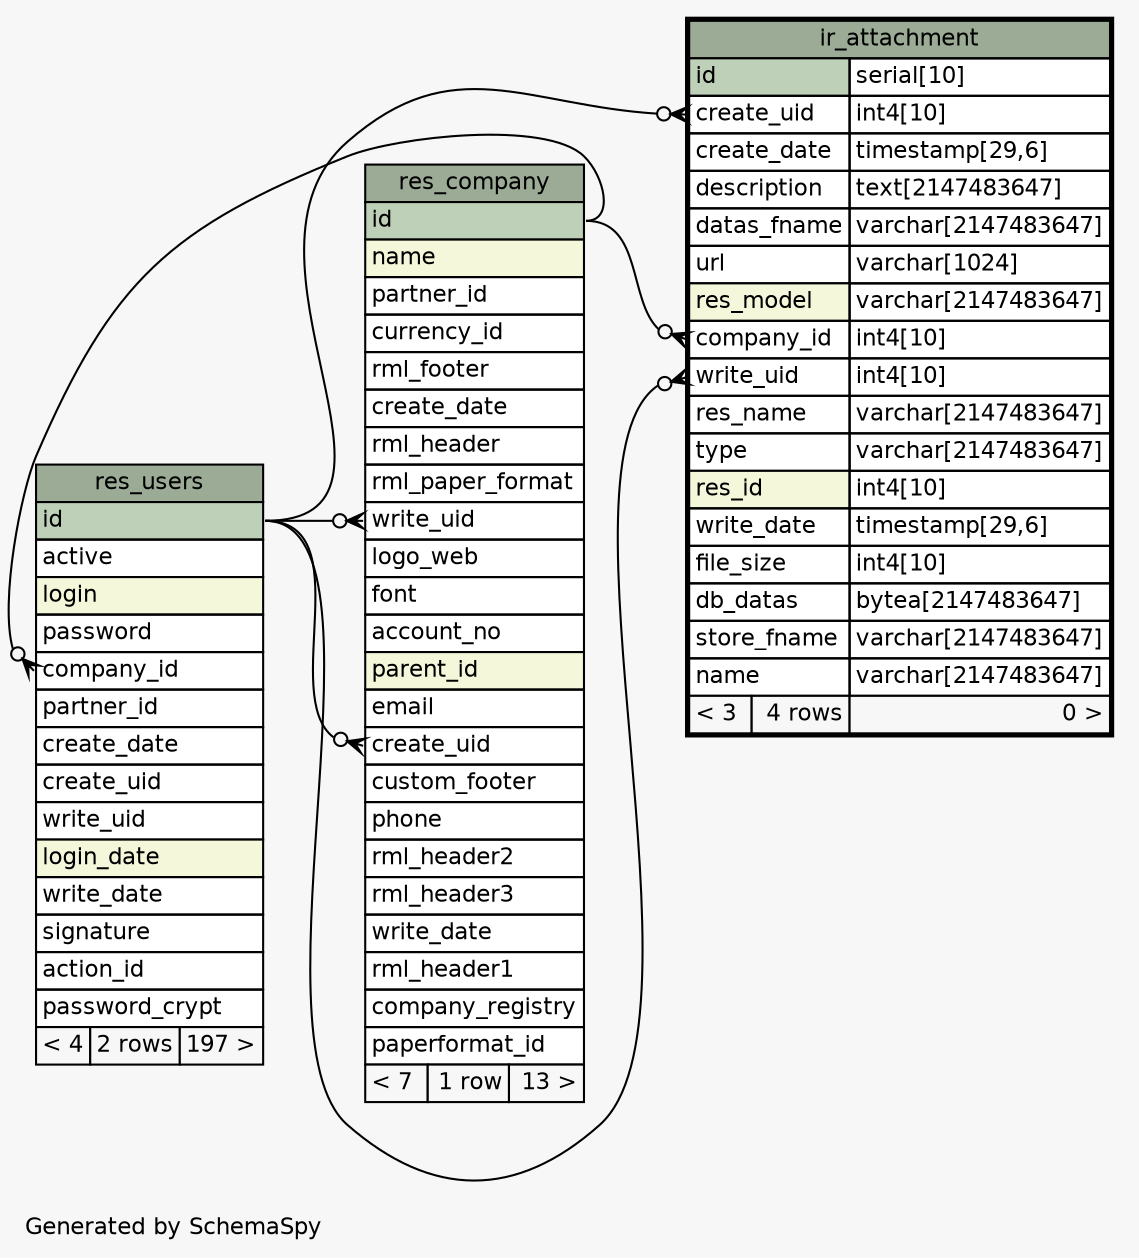 // dot 2.36.0 on Linux 3.13.0-68-generic
// SchemaSpy rev 590
digraph "oneDegreeRelationshipsDiagram" {
  graph [
    rankdir="RL"
    bgcolor="#f7f7f7"
    label="\nGenerated by SchemaSpy"
    labeljust="l"
    nodesep="0.18"
    ranksep="0.46"
    fontname="Helvetica"
    fontsize="11"
  ];
  node [
    fontname="Helvetica"
    fontsize="11"
    shape="plaintext"
  ];
  edge [
    arrowsize="0.8"
  ];
  "ir_attachment":"company_id":w -> "res_company":"id":e [arrowhead=none dir=back arrowtail=crowodot];
  "ir_attachment":"create_uid":w -> "res_users":"id":e [arrowhead=none dir=back arrowtail=crowodot];
  "ir_attachment":"write_uid":w -> "res_users":"id":e [arrowhead=none dir=back arrowtail=crowodot];
  "res_company":"create_uid":w -> "res_users":"id":e [arrowhead=none dir=back arrowtail=crowodot];
  "res_company":"write_uid":w -> "res_users":"id":e [arrowhead=none dir=back arrowtail=crowodot];
  "res_users":"company_id":w -> "res_company":"id":e [arrowhead=none dir=back arrowtail=crowodot];
  "ir_attachment" [
    label=<
    <TABLE BORDER="2" CELLBORDER="1" CELLSPACING="0" BGCOLOR="#ffffff">
      <TR><TD COLSPAN="3" BGCOLOR="#9bab96" ALIGN="CENTER">ir_attachment</TD></TR>
      <TR><TD PORT="id" COLSPAN="2" BGCOLOR="#bed1b8" ALIGN="LEFT">id</TD><TD PORT="id.type" ALIGN="LEFT">serial[10]</TD></TR>
      <TR><TD PORT="create_uid" COLSPAN="2" ALIGN="LEFT">create_uid</TD><TD PORT="create_uid.type" ALIGN="LEFT">int4[10]</TD></TR>
      <TR><TD PORT="create_date" COLSPAN="2" ALIGN="LEFT">create_date</TD><TD PORT="create_date.type" ALIGN="LEFT">timestamp[29,6]</TD></TR>
      <TR><TD PORT="description" COLSPAN="2" ALIGN="LEFT">description</TD><TD PORT="description.type" ALIGN="LEFT">text[2147483647]</TD></TR>
      <TR><TD PORT="datas_fname" COLSPAN="2" ALIGN="LEFT">datas_fname</TD><TD PORT="datas_fname.type" ALIGN="LEFT">varchar[2147483647]</TD></TR>
      <TR><TD PORT="url" COLSPAN="2" ALIGN="LEFT">url</TD><TD PORT="url.type" ALIGN="LEFT">varchar[1024]</TD></TR>
      <TR><TD PORT="res_model" COLSPAN="2" BGCOLOR="#f4f7da" ALIGN="LEFT">res_model</TD><TD PORT="res_model.type" ALIGN="LEFT">varchar[2147483647]</TD></TR>
      <TR><TD PORT="company_id" COLSPAN="2" ALIGN="LEFT">company_id</TD><TD PORT="company_id.type" ALIGN="LEFT">int4[10]</TD></TR>
      <TR><TD PORT="write_uid" COLSPAN="2" ALIGN="LEFT">write_uid</TD><TD PORT="write_uid.type" ALIGN="LEFT">int4[10]</TD></TR>
      <TR><TD PORT="res_name" COLSPAN="2" ALIGN="LEFT">res_name</TD><TD PORT="res_name.type" ALIGN="LEFT">varchar[2147483647]</TD></TR>
      <TR><TD PORT="type" COLSPAN="2" ALIGN="LEFT">type</TD><TD PORT="type.type" ALIGN="LEFT">varchar[2147483647]</TD></TR>
      <TR><TD PORT="res_id" COLSPAN="2" BGCOLOR="#f4f7da" ALIGN="LEFT">res_id</TD><TD PORT="res_id.type" ALIGN="LEFT">int4[10]</TD></TR>
      <TR><TD PORT="write_date" COLSPAN="2" ALIGN="LEFT">write_date</TD><TD PORT="write_date.type" ALIGN="LEFT">timestamp[29,6]</TD></TR>
      <TR><TD PORT="file_size" COLSPAN="2" ALIGN="LEFT">file_size</TD><TD PORT="file_size.type" ALIGN="LEFT">int4[10]</TD></TR>
      <TR><TD PORT="db_datas" COLSPAN="2" ALIGN="LEFT">db_datas</TD><TD PORT="db_datas.type" ALIGN="LEFT">bytea[2147483647]</TD></TR>
      <TR><TD PORT="store_fname" COLSPAN="2" ALIGN="LEFT">store_fname</TD><TD PORT="store_fname.type" ALIGN="LEFT">varchar[2147483647]</TD></TR>
      <TR><TD PORT="name" COLSPAN="2" ALIGN="LEFT">name</TD><TD PORT="name.type" ALIGN="LEFT">varchar[2147483647]</TD></TR>
      <TR><TD ALIGN="LEFT" BGCOLOR="#f7f7f7">&lt; 3</TD><TD ALIGN="RIGHT" BGCOLOR="#f7f7f7">4 rows</TD><TD ALIGN="RIGHT" BGCOLOR="#f7f7f7">0 &gt;</TD></TR>
    </TABLE>>
    URL="ir_attachment.html"
    tooltip="ir_attachment"
  ];
  "res_company" [
    label=<
    <TABLE BORDER="0" CELLBORDER="1" CELLSPACING="0" BGCOLOR="#ffffff">
      <TR><TD COLSPAN="3" BGCOLOR="#9bab96" ALIGN="CENTER">res_company</TD></TR>
      <TR><TD PORT="id" COLSPAN="3" BGCOLOR="#bed1b8" ALIGN="LEFT">id</TD></TR>
      <TR><TD PORT="name" COLSPAN="3" BGCOLOR="#f4f7da" ALIGN="LEFT">name</TD></TR>
      <TR><TD PORT="partner_id" COLSPAN="3" ALIGN="LEFT">partner_id</TD></TR>
      <TR><TD PORT="currency_id" COLSPAN="3" ALIGN="LEFT">currency_id</TD></TR>
      <TR><TD PORT="rml_footer" COLSPAN="3" ALIGN="LEFT">rml_footer</TD></TR>
      <TR><TD PORT="create_date" COLSPAN="3" ALIGN="LEFT">create_date</TD></TR>
      <TR><TD PORT="rml_header" COLSPAN="3" ALIGN="LEFT">rml_header</TD></TR>
      <TR><TD PORT="rml_paper_format" COLSPAN="3" ALIGN="LEFT">rml_paper_format</TD></TR>
      <TR><TD PORT="write_uid" COLSPAN="3" ALIGN="LEFT">write_uid</TD></TR>
      <TR><TD PORT="logo_web" COLSPAN="3" ALIGN="LEFT">logo_web</TD></TR>
      <TR><TD PORT="font" COLSPAN="3" ALIGN="LEFT">font</TD></TR>
      <TR><TD PORT="account_no" COLSPAN="3" ALIGN="LEFT">account_no</TD></TR>
      <TR><TD PORT="parent_id" COLSPAN="3" BGCOLOR="#f4f7da" ALIGN="LEFT">parent_id</TD></TR>
      <TR><TD PORT="email" COLSPAN="3" ALIGN="LEFT">email</TD></TR>
      <TR><TD PORT="create_uid" COLSPAN="3" ALIGN="LEFT">create_uid</TD></TR>
      <TR><TD PORT="custom_footer" COLSPAN="3" ALIGN="LEFT">custom_footer</TD></TR>
      <TR><TD PORT="phone" COLSPAN="3" ALIGN="LEFT">phone</TD></TR>
      <TR><TD PORT="rml_header2" COLSPAN="3" ALIGN="LEFT">rml_header2</TD></TR>
      <TR><TD PORT="rml_header3" COLSPAN="3" ALIGN="LEFT">rml_header3</TD></TR>
      <TR><TD PORT="write_date" COLSPAN="3" ALIGN="LEFT">write_date</TD></TR>
      <TR><TD PORT="rml_header1" COLSPAN="3" ALIGN="LEFT">rml_header1</TD></TR>
      <TR><TD PORT="company_registry" COLSPAN="3" ALIGN="LEFT">company_registry</TD></TR>
      <TR><TD PORT="paperformat_id" COLSPAN="3" ALIGN="LEFT">paperformat_id</TD></TR>
      <TR><TD ALIGN="LEFT" BGCOLOR="#f7f7f7">&lt; 7</TD><TD ALIGN="RIGHT" BGCOLOR="#f7f7f7">1 row</TD><TD ALIGN="RIGHT" BGCOLOR="#f7f7f7">13 &gt;</TD></TR>
    </TABLE>>
    URL="res_company.html"
    tooltip="res_company"
  ];
  "res_users" [
    label=<
    <TABLE BORDER="0" CELLBORDER="1" CELLSPACING="0" BGCOLOR="#ffffff">
      <TR><TD COLSPAN="3" BGCOLOR="#9bab96" ALIGN="CENTER">res_users</TD></TR>
      <TR><TD PORT="id" COLSPAN="3" BGCOLOR="#bed1b8" ALIGN="LEFT">id</TD></TR>
      <TR><TD PORT="active" COLSPAN="3" ALIGN="LEFT">active</TD></TR>
      <TR><TD PORT="login" COLSPAN="3" BGCOLOR="#f4f7da" ALIGN="LEFT">login</TD></TR>
      <TR><TD PORT="password" COLSPAN="3" ALIGN="LEFT">password</TD></TR>
      <TR><TD PORT="company_id" COLSPAN="3" ALIGN="LEFT">company_id</TD></TR>
      <TR><TD PORT="partner_id" COLSPAN="3" ALIGN="LEFT">partner_id</TD></TR>
      <TR><TD PORT="create_date" COLSPAN="3" ALIGN="LEFT">create_date</TD></TR>
      <TR><TD PORT="create_uid" COLSPAN="3" ALIGN="LEFT">create_uid</TD></TR>
      <TR><TD PORT="write_uid" COLSPAN="3" ALIGN="LEFT">write_uid</TD></TR>
      <TR><TD PORT="login_date" COLSPAN="3" BGCOLOR="#f4f7da" ALIGN="LEFT">login_date</TD></TR>
      <TR><TD PORT="write_date" COLSPAN="3" ALIGN="LEFT">write_date</TD></TR>
      <TR><TD PORT="signature" COLSPAN="3" ALIGN="LEFT">signature</TD></TR>
      <TR><TD PORT="action_id" COLSPAN="3" ALIGN="LEFT">action_id</TD></TR>
      <TR><TD PORT="password_crypt" COLSPAN="3" ALIGN="LEFT">password_crypt</TD></TR>
      <TR><TD ALIGN="LEFT" BGCOLOR="#f7f7f7">&lt; 4</TD><TD ALIGN="RIGHT" BGCOLOR="#f7f7f7">2 rows</TD><TD ALIGN="RIGHT" BGCOLOR="#f7f7f7">197 &gt;</TD></TR>
    </TABLE>>
    URL="res_users.html"
    tooltip="res_users"
  ];
}
